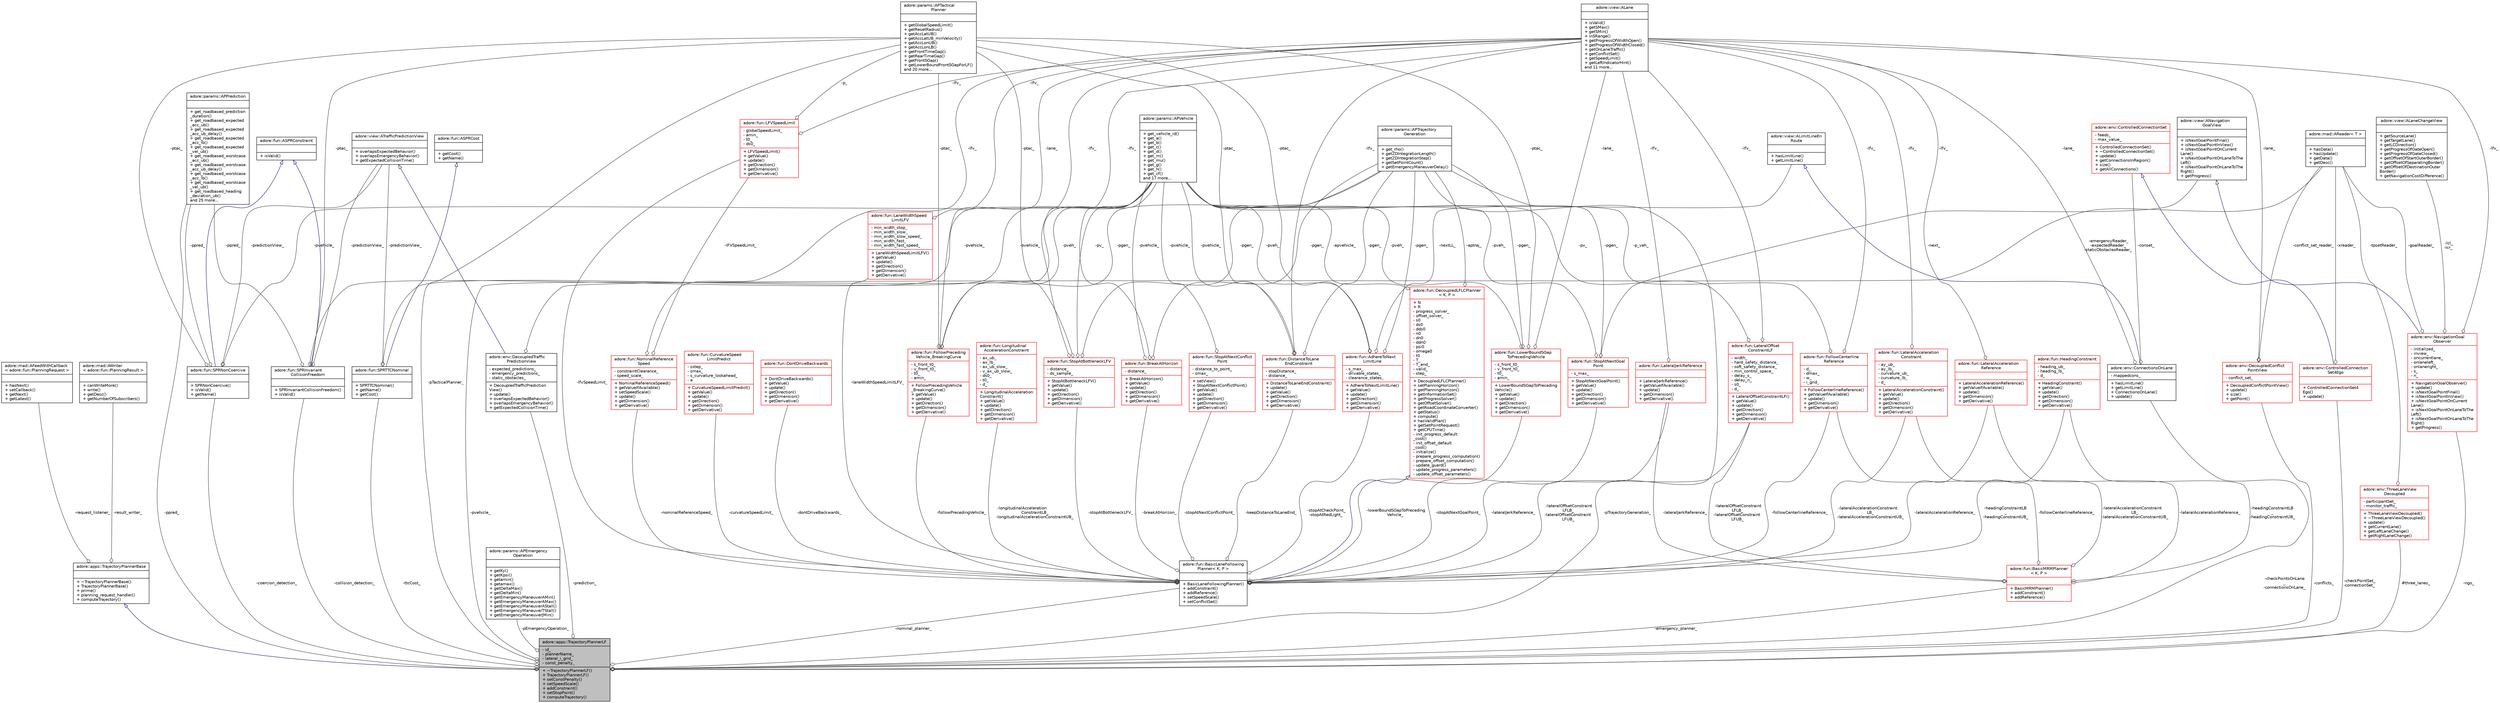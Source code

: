 digraph "adore::apps::TrajectoryPlannerLF"
{
 // LATEX_PDF_SIZE
  edge [fontname="Helvetica",fontsize="10",labelfontname="Helvetica",labelfontsize="10"];
  node [fontname="Helvetica",fontsize="10",shape=record];
  Node1 [label="{adore::apps::TrajectoryPlannerLF\n|- id_\l- plannerName_\l- lateral_i_grid_\l- const_penalty_\l|+ ~TrajectoryPlannerLF()\l+ TrajectoryPlannerLF()\l+ setConstPenalty()\l+ setSpeedScale()\l+ addConstraint()\l+ setStopPoint()\l+ computeTrajectory()\l}",height=0.2,width=0.4,color="black", fillcolor="grey75", style="filled", fontcolor="black",tooltip="Decoupled trajectory planner, which uses TrajectoryPlannerBase to compute and provide a PlanningResul..."];
  Node2 -> Node1 [dir="back",color="midnightblue",fontsize="10",style="solid",arrowtail="onormal",fontname="Helvetica"];
  Node2 [label="{adore::apps::TrajectoryPlannerBase\n||+ ~TrajectoryPlannerBase()\l+ TrajectoryPlannerBase()\l+ prime()\l+ planning_request_handler()\l+ computeTrajectory()\l}",height=0.2,width=0.4,color="black", fillcolor="white", style="filled",URL="$classadore_1_1apps_1_1TrajectoryPlannerBase.html",tooltip="Base class for different trajectory planners: Handles communication w/ decision making module...."];
  Node3 -> Node2 [color="grey25",fontsize="10",style="solid",label=" -request_listener_" ,arrowhead="odiamond",fontname="Helvetica"];
  Node3 [label="{adore::mad::AFeedWithCallback\l\< adore::fun::PlanningRequest \>\n||+ hasNext()\l+ setCallback()\l+ getNext()\l+ getLatest()\l}",height=0.2,width=0.4,color="black", fillcolor="white", style="filled",URL="$classadore_1_1mad_1_1AFeedWithCallback.html",tooltip=" "];
  Node4 -> Node2 [color="grey25",fontsize="10",style="solid",label=" -result_writer_" ,arrowhead="odiamond",fontname="Helvetica"];
  Node4 [label="{adore::mad::AWriter\l\< adore::fun::PlanningResult \>\n||+ canWriteMore()\l+ write()\l+ getDesc()\l+ getNumberOfSubscribers()\l}",height=0.2,width=0.4,color="black", fillcolor="white", style="filled",URL="$classadore_1_1mad_1_1AWriter.html",tooltip=" "];
  Node5 -> Node1 [color="grey25",fontsize="10",style="solid",label=" -ttcCost_" ,arrowhead="odiamond",fontname="Helvetica"];
  Node5 [label="{adore::fun::SPRTTCNominal\n||+ SPRTTCNominal()\l+ getName()\l+ getCost()\l}",height=0.2,width=0.4,color="black", fillcolor="white", style="filled",URL="$classadore_1_1fun_1_1SPRTTCNominal.html",tooltip=" "];
  Node6 -> Node5 [dir="back",color="midnightblue",fontsize="10",style="solid",arrowtail="onormal",fontname="Helvetica"];
  Node6 [label="{adore::fun::ASPRCost\n||+ getCost()\l+ getName()\l}",height=0.2,width=0.4,color="black", fillcolor="white", style="filled",URL="$classadore_1_1fun_1_1ASPRCost.html",tooltip=" "];
  Node7 -> Node5 [color="grey25",fontsize="10",style="solid",label=" -pvehicle_" ,arrowhead="odiamond",fontname="Helvetica"];
  Node7 [label="{adore::params::APVehicle\n||+ get_vehicle_id()\l+ get_a()\l+ get_b()\l+ get_c()\l+ get_d()\l+ get_m()\l+ get_mu()\l+ get_g()\l+ get_h()\l+ get_cf()\land 17 more...\l}",height=0.2,width=0.4,color="black", fillcolor="white", style="filled",URL="$classadore_1_1params_1_1APVehicle.html",tooltip="abstract class for vehicle configuration related paremeters"];
  Node8 -> Node5 [color="grey25",fontsize="10",style="solid",label=" -predictionView_" ,arrowhead="odiamond",fontname="Helvetica"];
  Node8 [label="{adore::view::ATrafficPredictionView\n||+ overlapsExpectedBehavior()\l+ overlapsEmergencyBehavior()\l+ getExpectedCollisionTime()\l}",height=0.2,width=0.4,color="black", fillcolor="white", style="filled",URL="$classadore_1_1view_1_1ATrafficPredictionView.html",tooltip=" "];
  Node9 -> Node1 [color="grey25",fontsize="10",style="solid",label=" -pTrajectoryGeneration_" ,arrowhead="odiamond",fontname="Helvetica"];
  Node9 [label="{adore::params::APTrajectory\lGeneration\n||+ get_rho()\l+ getZDIntegrationLength()\l+ getZDIntegrationStep()\l+ getSetPointCount()\l+ getEmergencyManeuverDelay()\l}",height=0.2,width=0.4,color="black", fillcolor="white", style="filled",URL="$classadore_1_1params_1_1APTrajectoryGeneration.html",tooltip="abstract class containing parameters to configure the behaviour of trajectory generation"];
  Node10 -> Node1 [color="grey25",fontsize="10",style="solid",label=" -ppred_" ,arrowhead="odiamond",fontname="Helvetica"];
  Node10 [label="{adore::params::APPrediction\n||+ get_roadbased_prediction\l_duration()\l+ get_roadbased_expected\l_acc_ub()\l+ get_roadbased_expected\l_acc_ub_delay()\l+ get_roadbased_expected\l_acc_lb()\l+ get_roadbased_expected\l_vel_ub()\l+ get_roadbased_worstcase\l_acc_ub()\l+ get_roadbased_worstcase\l_acc_ub_delay()\l+ get_roadbased_worstcase\l_acc_lb()\l+ get_roadbased_worstcase\l_vel_ub()\l+ get_roadbased_heading\l_deviation_ub()\land 25 more...\l}",height=0.2,width=0.4,color="black", fillcolor="white", style="filled",URL="$classadore_1_1params_1_1APPrediction.html",tooltip="parameter interface for parameters related to prediction"];
  Node11 -> Node1 [color="grey25",fontsize="10",style="solid",label=" -collision_detection_" ,arrowhead="odiamond",fontname="Helvetica"];
  Node11 [label="{adore::fun::SPRInvariant\lCollisionFreedom\n||+ SPRInvariantCollisionFreedom()\l+ isValid()\l}",height=0.2,width=0.4,color="black", fillcolor="white", style="filled",URL="$classadore_1_1fun_1_1SPRInvariantCollisionFreedom.html",tooltip=" "];
  Node12 -> Node11 [dir="back",color="midnightblue",fontsize="10",style="solid",arrowtail="onormal",fontname="Helvetica"];
  Node12 [label="{adore::fun::ASPRConstraint\n||+ isValid()\l}",height=0.2,width=0.4,color="black", fillcolor="white", style="filled",URL="$classadore_1_1fun_1_1ASPRConstraint.html",tooltip=" "];
  Node10 -> Node11 [color="grey25",fontsize="10",style="solid",label=" -ppred_" ,arrowhead="odiamond",fontname="Helvetica"];
  Node7 -> Node11 [color="grey25",fontsize="10",style="solid",label=" -pvehicle_" ,arrowhead="odiamond",fontname="Helvetica"];
  Node13 -> Node11 [color="grey25",fontsize="10",style="solid",label=" -ptac_" ,arrowhead="odiamond",fontname="Helvetica"];
  Node13 [label="{adore::params::APTactical\lPlanner\n||+ getGlobalSpeedLimit()\l+ getResetRadius()\l+ getAccLatUB()\l+ getAccLatUB_minVelocity()\l+ getAccLonUB()\l+ getAccLonLB()\l+ getFrontTimeGap()\l+ getRearTimeGap()\l+ getFrontSGap()\l+ getLowerBoundFrontSGapForLF()\land 20 more...\l}",height=0.2,width=0.4,color="black", fillcolor="white", style="filled",URL="$classadore_1_1params_1_1APTacticalPlanner.html",tooltip="abstract classs containing parameters to configure aspects and constraints of the tactical planner"];
  Node8 -> Node11 [color="grey25",fontsize="10",style="solid",label=" -predictionView_" ,arrowhead="odiamond",fontname="Helvetica"];
  Node14 -> Node1 [color="grey25",fontsize="10",style="solid",label=" -pEmergencyOperation_" ,arrowhead="odiamond",fontname="Helvetica"];
  Node14 [label="{adore::params::APEmergency\lOperation\n||+ getKy()\l+ getKpsi()\l+ getamin()\l+ getamax()\l+ getDeltaMax()\l+ getDeltaMin()\l+ getEmergencyManeuverAMin()\l+ getEmergencyManeuverAMax()\l+ getEmergencyManeuverAStall()\l+ getEmergencyManeuverTStall()\l+ getEmergencyManeuverJMin()\l}",height=0.2,width=0.4,color="black", fillcolor="white", style="filled",URL="$classadore_1_1params_1_1APEmergencyOperation.html",tooltip="abstract class containing parameters concerning emergency operation behaviour"];
  Node7 -> Node1 [color="grey25",fontsize="10",style="solid",label=" -pvehicle_" ,arrowhead="odiamond",fontname="Helvetica"];
  Node15 -> Node1 [color="grey25",fontsize="10",style="solid",label=" -checkPointsOnLane\l_\n-connectionsOnLane_" ,arrowhead="odiamond",fontname="Helvetica"];
  Node15 [label="{adore::env::ConnectionsOnLane\n|- mappedcons_\l|+ hasLimitLine()\l+ getLimitLine()\l+ ConnectionsOnLane()\l+ update()\l}",height=0.2,width=0.4,color="black", fillcolor="white", style="filled",URL="$classadore_1_1env_1_1ConnectionsOnLane.html",tooltip=" "];
  Node16 -> Node15 [dir="back",color="midnightblue",fontsize="10",style="solid",arrowtail="onormal",fontname="Helvetica"];
  Node16 [label="{adore::view::ALimitLineEn\lRoute\n||+ hasLimitLine()\l+ getLimitLine()\l}",height=0.2,width=0.4,color="black", fillcolor="white", style="filled",URL="$classadore_1_1view_1_1ALimitLineEnRoute.html",tooltip=" "];
  Node17 -> Node15 [color="grey25",fontsize="10",style="solid",label=" -lane_" ,arrowhead="odiamond",fontname="Helvetica"];
  Node17 [label="{adore::view::ALane\n||+ isValid()\l+ getSMax()\l+ getSMin()\l+ inSRange()\l+ getProgressOfWidthOpen()\l+ getProgressOfWidthClosed()\l+ getOnLaneTraffic()\l+ getConflictSet()\l+ getSpeedLimit()\l+ getLeftIndicatorHint()\land 11 more...\l}",height=0.2,width=0.4,color="black", fillcolor="white", style="filled",URL="$classadore_1_1view_1_1ALane.html",tooltip=" "];
  Node18 -> Node15 [color="grey25",fontsize="10",style="solid",label=" -conset_" ,arrowhead="odiamond",fontname="Helvetica"];
  Node18 [label="{adore::env::ControlledConnectionSet\n|- feeds_\l- max_value_\l|+ ControlledConnectionSet()\l+ ~ControlledConnectionSet()\l+ update()\l+ getConnectionsInRegion()\l+ size()\l+ getAllConnections()\l}",height=0.2,width=0.4,color="red", fillcolor="white", style="filled",URL="$classadore_1_1env_1_1ControlledConnectionSet.html",tooltip=" "];
  Node13 -> Node1 [color="grey25",fontsize="10",style="solid",label=" -pTacticalPlanner_" ,arrowhead="odiamond",fontname="Helvetica"];
  Node22 -> Node1 [color="grey25",fontsize="10",style="solid",label=" -nominal_planner_" ,arrowhead="odiamond",fontname="Helvetica"];
  Node22 [label="{adore::fun::BasicLaneFollowing\lPlanner\< K, P \>\n||+ BasicLaneFollowingPlanner()\l+ addConstraint()\l+ addReference()\l+ setSpeedScale()\l+ setConflictSet()\l}",height=0.2,width=0.4,color="black", fillcolor="white", style="filled",URL="$classadore_1_1fun_1_1BasicLaneFollowingPlanner.html",tooltip=" "];
  Node23 -> Node22 [dir="back",color="midnightblue",fontsize="10",style="solid",arrowtail="onormal",fontname="Helvetica"];
  Node23 [label="{adore::fun::DecoupledLFLCPlanner\l\< K, P \>\n|+ N\l+ R\l- progress_solver_\l- offset_solver_\l- s0\l- ds0\l- dds0\l- n0\l- dn0\l- ddn0\l- psi0\l- omega0\l- t0\l- T_\l- T_end_\l- valid_\l- step_\l|+ DecoupledLFLCPlanner()\l+ setPlanningHorizon()\l+ getPlanningHorizon()\l+ getInformationSet()\l+ getProgressSolver()\l+ getOffsetSolver()\l+ getRoadCoordinateConverter()\l+ getStatus()\l+ compute()\l+ hasValidPlan()\l+ getSetPointRequest()\l+ getCPUTime()\l- init_progress_default\l_cost()\l- init_offset_default\l_cost()\l- initialize()\l- prepare_progress_computation()\l- prepare_offset_computation()\l- update_guard()\l- update_progress_parameters()\l- update_offset_parameters()\l}",height=0.2,width=0.4,color="red", fillcolor="white", style="filled",URL="$classadore_1_1fun_1_1DecoupledLFLCPlanner.html",tooltip=" "];
  Node9 -> Node23 [color="grey25",fontsize="10",style="solid",label=" -aptraj_" ,arrowhead="odiamond",fontname="Helvetica"];
  Node7 -> Node23 [color="grey25",fontsize="10",style="solid",label=" -apvehicle_" ,arrowhead="odiamond",fontname="Helvetica"];
  Node33 -> Node22 [color="grey25",fontsize="10",style="solid",label=" -headingConstraintLB\l_\n-headingConstraintUB_" ,arrowhead="odiamond",fontname="Helvetica"];
  Node33 [label="{adore::fun::HeadingConstraint\n|- heading_ub_\l- heading_lb_\l- d_\l|+ HeadingConstraint()\l+ getValue()\l+ update()\l+ getDirection()\l+ getDimension()\l+ getDerivative()\l}",height=0.2,width=0.4,color="red", fillcolor="white", style="filled",URL="$classadore_1_1fun_1_1HeadingConstraint.html",tooltip=" "];
  Node35 -> Node22 [color="grey25",fontsize="10",style="solid",label=" -followCenterlineReference_" ,arrowhead="odiamond",fontname="Helvetica"];
  Node35 [label="{adore::fun::FollowCenterline\lReference\n|- d_\l- dmax_\l- w_\l- i_grid_\l|+ FollowCenterlineReference()\l+ getValueIfAvailable()\l+ update()\l+ getDimension()\l+ getDerivative()\l}",height=0.2,width=0.4,color="red", fillcolor="white", style="filled",URL="$classadore_1_1fun_1_1FollowCenterlineReference.html",tooltip=" "];
  Node7 -> Node35 [color="grey25",fontsize="10",style="solid",label=" -p_veh_" ,arrowhead="odiamond",fontname="Helvetica"];
  Node17 -> Node35 [color="grey25",fontsize="10",style="solid",label=" -lfv_" ,arrowhead="odiamond",fontname="Helvetica"];
  Node37 -> Node22 [color="grey25",fontsize="10",style="solid",label=" -curvatureSpeedLimit_" ,arrowhead="odiamond",fontname="Helvetica"];
  Node37 [label="{adore::fun::CurvatureSpeed\lLimitPredict\n|- sstep_\l- smax_\l- s_curvature_lookahead_\l- a\l|+ CurvatureSpeedLimitPredict()\l+ getValue()\l+ update()\l+ getDirection()\l+ getDimension()\l+ getDerivative()\l}",height=0.2,width=0.4,color="red", fillcolor="white", style="filled",URL="$classadore_1_1fun_1_1CurvatureSpeedLimitPredict.html",tooltip=" "];
  Node39 -> Node22 [color="grey25",fontsize="10",style="solid",label=" -lowerBoundSGapToPreceding\lVehicle_" ,arrowhead="odiamond",fontname="Helvetica"];
  Node39 [label="{adore::fun::LowerBoundSGap\lToPrecedingVehicle\n|- s_front_t0_\l- v_front_t0_\l- t0_\l- amin_\l|+ LowerBoundSGapToPreceding\lVehicle()\l+ getValue()\l+ update()\l+ getDirection()\l+ getDimension()\l+ getDerivative()\l}",height=0.2,width=0.4,color="red", fillcolor="white", style="filled",URL="$classadore_1_1fun_1_1LowerBoundSGapToPrecedingVehicle.html",tooltip=" "];
  Node9 -> Node39 [color="grey25",fontsize="10",style="solid",label=" -pgen_" ,arrowhead="odiamond",fontname="Helvetica"];
  Node7 -> Node39 [color="grey25",fontsize="10",style="solid",label=" -pveh_" ,arrowhead="odiamond",fontname="Helvetica"];
  Node17 -> Node39 [color="grey25",fontsize="10",style="solid",label=" -lane_" ,arrowhead="odiamond",fontname="Helvetica"];
  Node13 -> Node39 [color="grey25",fontsize="10",style="solid",label=" -ptac_" ,arrowhead="odiamond",fontname="Helvetica"];
  Node40 -> Node22 [color="grey25",fontsize="10",style="solid",label=" -dontDriveBackwards_" ,arrowhead="odiamond",fontname="Helvetica"];
  Node40 [label="{adore::fun::DontDriveBackwards\n||+ DontDriveBackwards()\l+ getValue()\l+ update()\l+ getDirection()\l+ getDimension()\l+ getDerivative()\l}",height=0.2,width=0.4,color="red", fillcolor="white", style="filled",URL="$classadore_1_1fun_1_1DontDriveBackwards.html",tooltip=" "];
  Node41 -> Node22 [color="grey25",fontsize="10",style="solid",label=" -lateralOffsetConstraint\lLFLB_\n-lateralOffsetConstraint\lLFUB_" ,arrowhead="odiamond",fontname="Helvetica"];
  Node41 [label="{adore::fun::LateralOffset\lConstraintLF\n|- width_\l- hard_safety_distance_\l- soft_safety_distance_\l- min_control_space_\l- delay_s_\l- delay_n_\l- s0_\l- d_\l|+ LateralOffsetConstraintLF()\l+ getValue()\l+ update()\l+ getDirection()\l+ getDimension()\l+ getDerivative()\l}",height=0.2,width=0.4,color="red", fillcolor="white", style="filled",URL="$classadore_1_1fun_1_1LateralOffsetConstraintLF.html",tooltip=" "];
  Node7 -> Node41 [color="grey25",fontsize="10",style="solid",label=" -pv_" ,arrowhead="odiamond",fontname="Helvetica"];
  Node17 -> Node41 [color="grey25",fontsize="10",style="solid",label=" -lfv_" ,arrowhead="odiamond",fontname="Helvetica"];
  Node42 -> Node22 [color="grey25",fontsize="10",style="solid",label=" -lateralJerkReference_" ,arrowhead="odiamond",fontname="Helvetica"];
  Node42 [label="{adore::fun::LateralJerkReference\n||+ LateralJerkReference()\l+ getValueIfAvailable()\l+ update()\l+ getDimension()\l+ getDerivative()\l}",height=0.2,width=0.4,color="red", fillcolor="white", style="filled",URL="$classadore_1_1fun_1_1LateralJerkReference.html",tooltip=" "];
  Node17 -> Node42 [color="grey25",fontsize="10",style="solid",label=" -lfv_" ,arrowhead="odiamond",fontname="Helvetica"];
  Node43 -> Node22 [color="grey25",fontsize="10",style="solid",label=" -stopAtNextGoalPoint_" ,arrowhead="odiamond",fontname="Helvetica"];
  Node43 [label="{adore::fun::StopAtNextGoal\lPoint\n|- s_max_\l|+ StopAtNextGoalPoint()\l+ getValue()\l+ update()\l+ getDirection()\l+ getDimension()\l+ getDerivative()\l}",height=0.2,width=0.4,color="red", fillcolor="white", style="filled",URL="$classadore_1_1fun_1_1StopAtNextGoalPoint.html",tooltip=" "];
  Node9 -> Node43 [color="grey25",fontsize="10",style="solid",label=" -pgen_" ,arrowhead="odiamond",fontname="Helvetica"];
  Node7 -> Node43 [color="grey25",fontsize="10",style="solid",label=" -pveh_" ,arrowhead="odiamond",fontname="Helvetica"];
  Node44 -> Node43 [color="grey25",fontsize="10",style="solid",label=" -next_" ,arrowhead="odiamond",fontname="Helvetica"];
  Node44 [label="{adore::view::ANavigation\lGoalView\n||+ isNextGoalPointFinal()\l+ isNextGoalPointInView()\l+ isNextGoalPointOnCurrent\lLane()\l+ isNextGoalPointOnLaneToThe\lLeft()\l+ isNextGoalPointOnLaneToThe\lRight()\l+ getProgress()\l}",height=0.2,width=0.4,color="black", fillcolor="white", style="filled",URL="$classadore_1_1view_1_1ANavigationGoalView.html",tooltip=" "];
  Node45 -> Node22 [color="grey25",fontsize="10",style="solid",label=" -lateralAccelerationReference_" ,arrowhead="odiamond",fontname="Helvetica"];
  Node45 [label="{adore::fun::LateralAcceleration\lReference\n||+ LateralAccelerationReference()\l+ getValueIfAvailable()\l+ update()\l+ getDimension()\l+ getDerivative()\l}",height=0.2,width=0.4,color="red", fillcolor="white", style="filled",URL="$classadore_1_1fun_1_1LateralAccelerationReference.html",tooltip=" "];
  Node17 -> Node45 [color="grey25",fontsize="10",style="solid",label=" -lfv_" ,arrowhead="odiamond",fontname="Helvetica"];
  Node46 -> Node22 [color="grey25",fontsize="10",style="solid",label=" -longitudinalAcceleration\lConstraintLB_\n-longitudinalAccelerationConstraintUB_" ,arrowhead="odiamond",fontname="Helvetica"];
  Node46 [label="{adore::fun::Longitudinal\lAccelerationConstraint\n|- ax_ub_\l- ax_lb_\l- ax_ub_slow_\l- v_ax_ub_slow_\l- ds0_\l- t0_\l- d_\l|+ LongitudinalAcceleration\lConstraint()\l+ getValue()\l+ update()\l+ getDirection()\l+ getDimension()\l+ getDerivative()\l}",height=0.2,width=0.4,color="red", fillcolor="white", style="filled",URL="$classadore_1_1fun_1_1LongitudinalAccelerationConstraint.html",tooltip=" "];
  Node47 -> Node22 [color="grey25",fontsize="10",style="solid",label=" -stopAtCheckPoint_\n-stopAtRedLight_" ,arrowhead="odiamond",fontname="Helvetica"];
  Node47 [label="{adore::fun::AdhereToNext\lLimitLine\n|- s_max_\l- drivable_states_\l- clearance_states_\l|+ AdhereToNextLimitLine()\l+ getValue()\l+ update()\l+ getDirection()\l+ getDimension()\l+ getDerivative()\l}",height=0.2,width=0.4,color="red", fillcolor="white", style="filled",URL="$classadore_1_1fun_1_1AdhereToNextLimitLine.html",tooltip=" "];
  Node9 -> Node47 [color="grey25",fontsize="10",style="solid",label=" -pgen_" ,arrowhead="odiamond",fontname="Helvetica"];
  Node7 -> Node47 [color="grey25",fontsize="10",style="solid",label=" -pveh_" ,arrowhead="odiamond",fontname="Helvetica"];
  Node13 -> Node47 [color="grey25",fontsize="10",style="solid",label=" -ptac_" ,arrowhead="odiamond",fontname="Helvetica"];
  Node16 -> Node47 [color="grey25",fontsize="10",style="solid",label=" -nextLL_" ,arrowhead="odiamond",fontname="Helvetica"];
  Node48 -> Node22 [color="grey25",fontsize="10",style="solid",label=" -followPrecedingVehicle_" ,arrowhead="odiamond",fontname="Helvetica"];
  Node48 [label="{adore::fun::FollowPreceding\lVehicle_BreakingCurve\n|- s_front_t0_\l- v_front_t0_\l- t0_\l- amin_\l|+ FollowPrecedingVehicle\l_BreakingCurve()\l+ getValue()\l+ update()\l+ getDirection()\l+ getDimension()\l+ getDerivative()\l}",height=0.2,width=0.4,color="red", fillcolor="white", style="filled",URL="$classadore_1_1fun_1_1FollowPrecedingVehicle__BreakingCurve.html",tooltip=" "];
  Node9 -> Node48 [color="grey25",fontsize="10",style="solid",label=" -pgen_" ,arrowhead="odiamond",fontname="Helvetica"];
  Node7 -> Node48 [color="grey25",fontsize="10",style="solid",label=" -pveh_" ,arrowhead="odiamond",fontname="Helvetica"];
  Node17 -> Node48 [color="grey25",fontsize="10",style="solid",label=" -lane_" ,arrowhead="odiamond",fontname="Helvetica"];
  Node13 -> Node48 [color="grey25",fontsize="10",style="solid",label=" -ptac_" ,arrowhead="odiamond",fontname="Helvetica"];
  Node49 -> Node22 [color="grey25",fontsize="10",style="solid",label=" -stopAtNextConflictPoint_" ,arrowhead="odiamond",fontname="Helvetica"];
  Node49 [label="{adore::fun::StopAtNextConflict\lPoint\n|- distance_to_point_\l- smax_\l|+ setView()\l+ StopAtNextConflictPoint()\l+ getValue()\l+ update()\l+ getDirection()\l+ getDimension()\l+ getDerivative()\l}",height=0.2,width=0.4,color="red", fillcolor="white", style="filled",URL="$classadore_1_1fun_1_1StopAtNextConflictPoint.html",tooltip=" "];
  Node7 -> Node49 [color="grey25",fontsize="10",style="solid",label=" -pvehicle_" ,arrowhead="odiamond",fontname="Helvetica"];
  Node51 -> Node22 [color="grey25",fontsize="10",style="solid",label=" -laneWidthSpeedLimitLFV_" ,arrowhead="odiamond",fontname="Helvetica"];
  Node51 [label="{adore::fun::LaneWidthSpeed\lLimitLFV\n|- min_width_stop_\l- min_width_slow_\l- min_width_slow_speed_\l- min_width_fast_\l- min_width_fast_speed_\l|+ LaneWidthSpeedLimitLFV()\l+ getValue()\l+ update()\l+ getDirection()\l+ getDimension()\l+ getDerivative()\l}",height=0.2,width=0.4,color="red", fillcolor="white", style="filled",URL="$classadore_1_1fun_1_1LaneWidthSpeedLimitLFV.html",tooltip=" "];
  Node17 -> Node51 [color="grey25",fontsize="10",style="solid",label=" -lfv_" ,arrowhead="odiamond",fontname="Helvetica"];
  Node52 -> Node22 [color="grey25",fontsize="10",style="solid",label=" -lateralAccelerationConstraint\lLB_\n-lateralAccelerationConstraintUB_" ,arrowhead="odiamond",fontname="Helvetica"];
  Node52 [label="{adore::fun::LateralAcceleration\lConstraint\n|- ay_ub_\l- ay_lb_\l- curvature_ub_\l- curvature_lb_\l- d_\l|+ LateralAccelerationConstraint()\l+ getValue()\l+ update()\l+ getDirection()\l+ getDimension()\l+ getDerivative()\l}",height=0.2,width=0.4,color="red", fillcolor="white", style="filled",URL="$classadore_1_1fun_1_1LateralAccelerationConstraint.html",tooltip=" "];
  Node17 -> Node52 [color="grey25",fontsize="10",style="solid",label=" -lfv_" ,arrowhead="odiamond",fontname="Helvetica"];
  Node53 -> Node22 [color="grey25",fontsize="10",style="solid",label=" -lfvSpeedLimit_" ,arrowhead="odiamond",fontname="Helvetica"];
  Node53 [label="{adore::fun::LFVSpeedLimit\n|- globalSpeedLimit_\l- amin_\l- t0_\l- ds0_\l|+ LFVSpeedLimit()\l+ getValue()\l+ update()\l+ getDirection()\l+ getDimension()\l+ getDerivative()\l}",height=0.2,width=0.4,color="red", fillcolor="white", style="filled",URL="$classadore_1_1fun_1_1LFVSpeedLimit.html",tooltip=" "];
  Node17 -> Node53 [color="grey25",fontsize="10",style="solid",label=" -lfv_" ,arrowhead="odiamond",fontname="Helvetica"];
  Node13 -> Node53 [color="grey25",fontsize="10",style="solid",label=" -p_" ,arrowhead="odiamond",fontname="Helvetica"];
  Node54 -> Node22 [color="grey25",fontsize="10",style="solid",label=" -stopAtBottleneckLFV_" ,arrowhead="odiamond",fontname="Helvetica"];
  Node54 [label="{adore::fun::StopAtBottleneckLFV\n|- distance_\l- ds_sample_\l|+ StopAtBottleneckLFV()\l+ getValue()\l+ update()\l+ getDirection()\l+ getDimension()\l+ getDerivative()\l}",height=0.2,width=0.4,color="red", fillcolor="white", style="filled",URL="$classadore_1_1fun_1_1StopAtBottleneckLFV.html",tooltip=" "];
  Node9 -> Node54 [color="grey25",fontsize="10",style="solid",label=" -pgen_" ,arrowhead="odiamond",fontname="Helvetica"];
  Node7 -> Node54 [color="grey25",fontsize="10",style="solid",label=" -pv_" ,arrowhead="odiamond",fontname="Helvetica"];
  Node17 -> Node54 [color="grey25",fontsize="10",style="solid",label=" -lfv_" ,arrowhead="odiamond",fontname="Helvetica"];
  Node13 -> Node54 [color="grey25",fontsize="10",style="solid",label=" -ptac_" ,arrowhead="odiamond",fontname="Helvetica"];
  Node55 -> Node22 [color="grey25",fontsize="10",style="solid",label=" -nominalReferenceSpeed_" ,arrowhead="odiamond",fontname="Helvetica"];
  Node55 [label="{adore::fun::NominalReference\lSpeed\n|- constraintClearance_\l- speed_scale_\l|+ NominalReferenceSpeed()\l+ getValueIfAvailable()\l+ setSpeedScale()\l+ update()\l+ getDimension()\l+ getDerivative()\l}",height=0.2,width=0.4,color="red", fillcolor="white", style="filled",URL="$classadore_1_1fun_1_1NominalReferenceSpeed.html",tooltip=" "];
  Node17 -> Node55 [color="grey25",fontsize="10",style="solid",label=" -lfv_" ,arrowhead="odiamond",fontname="Helvetica"];
  Node53 -> Node55 [color="grey25",fontsize="10",style="solid",label=" -lFVSpeedLimit_" ,arrowhead="odiamond",fontname="Helvetica"];
  Node56 -> Node22 [color="grey25",fontsize="10",style="solid",label=" -keepDistanceToLaneEnd_" ,arrowhead="odiamond",fontname="Helvetica"];
  Node56 [label="{adore::fun::DistanceToLane\lEndConstraint\n|- stopDistance_\l- distance_\l|+ DistanceToLaneEndConstraint()\l+ update()\l+ getValue()\l+ getDirection()\l+ getDimension()\l+ getDerivative()\l}",height=0.2,width=0.4,color="red", fillcolor="white", style="filled",URL="$classadore_1_1fun_1_1DistanceToLaneEndConstraint.html",tooltip=" "];
  Node9 -> Node56 [color="grey25",fontsize="10",style="solid",label=" -pgen_" ,arrowhead="odiamond",fontname="Helvetica"];
  Node7 -> Node56 [color="grey25",fontsize="10",style="solid",label=" -pvehicle_" ,arrowhead="odiamond",fontname="Helvetica"];
  Node17 -> Node56 [color="grey25",fontsize="10",style="solid",label=" -lfv_" ,arrowhead="odiamond",fontname="Helvetica"];
  Node13 -> Node56 [color="grey25",fontsize="10",style="solid",label=" -ptac_" ,arrowhead="odiamond",fontname="Helvetica"];
  Node57 -> Node22 [color="grey25",fontsize="10",style="solid",label=" -breakAtHorizon_" ,arrowhead="odiamond",fontname="Helvetica"];
  Node57 [label="{adore::fun::BreakAtHorizon\n|- distance_\l|+ BreakAtHorizon()\l+ getValue()\l+ update()\l+ getDirection()\l+ getDimension()\l+ getDerivative()\l}",height=0.2,width=0.4,color="red", fillcolor="white", style="filled",URL="$classadore_1_1fun_1_1BreakAtHorizon.html",tooltip=" "];
  Node9 -> Node57 [color="grey25",fontsize="10",style="solid",label=" -pgen_" ,arrowhead="odiamond",fontname="Helvetica"];
  Node7 -> Node57 [color="grey25",fontsize="10",style="solid",label=" -pvehicle_" ,arrowhead="odiamond",fontname="Helvetica"];
  Node17 -> Node57 [color="grey25",fontsize="10",style="solid",label=" -lfv_" ,arrowhead="odiamond",fontname="Helvetica"];
  Node58 -> Node1 [color="grey25",fontsize="10",style="solid",label=" -prediction_" ,arrowhead="odiamond",fontname="Helvetica"];
  Node58 [label="{adore::env::DecoupledTraffic\lPredictionView\n|- expected_predictions_\l- emergency_predictions_\l- static_obstacles_\l|+ DecoupledTrafficPrediction\lView()\l+ update()\l+ overlapsExpectedBehavior()\l+ overlapsEmergencyBehavior()\l+ getExpectedCollisionTime()\l}",height=0.2,width=0.4,color="black", fillcolor="white", style="filled",URL="$classadore_1_1env_1_1DecoupledTrafficPredictionView.html",tooltip=" "];
  Node8 -> Node58 [dir="back",color="midnightblue",fontsize="10",style="solid",arrowtail="onormal",fontname="Helvetica"];
  Node59 -> Node58 [color="grey25",fontsize="10",style="solid",label=" -emergencyReader_\n-expectedReader_\n-staticObstaclesReader_" ,arrowhead="odiamond",fontname="Helvetica"];
  Node59 [label="{adore::mad::AReader\< T \>\n||+ hasData()\l+ hasUpdate()\l+ getData()\l+ getDesc()\l}",height=0.2,width=0.4,color="black", fillcolor="white", style="filled",URL="$classadore_1_1mad_1_1AReader.html",tooltip=" "];
  Node60 -> Node1 [color="grey25",fontsize="10",style="solid",label=" -ngo_" ,arrowhead="odiamond",fontname="Helvetica"];
  Node60 [label="{adore::env::NavigationGoal\lObserver\n|- initialized_\l- inview_\l- oncurrentlane_\l- onlaneleft_\l- onlaneright_\l- s_\l- n_\l|+ NavigationGoalObserver()\l+ update()\l+ isNextGoalPointFinal()\l+ isNextGoalPointInView()\l+ isNextGoalPointOnCurrent\lLane()\l+ isNextGoalPointOnLaneToThe\lLeft()\l+ isNextGoalPointOnLaneToThe\lRight()\l+ getProgress()\l}",height=0.2,width=0.4,color="red", fillcolor="white", style="filled",URL="$classadore_1_1env_1_1NavigationGoalObserver.html",tooltip=" "];
  Node44 -> Node60 [dir="back",color="midnightblue",fontsize="10",style="solid",arrowtail="onormal",fontname="Helvetica"];
  Node59 -> Node60 [color="grey25",fontsize="10",style="solid",label=" -goalReader_" ,arrowhead="odiamond",fontname="Helvetica"];
  Node61 -> Node60 [color="grey25",fontsize="10",style="solid",label=" -lcl_\n-lcr_" ,arrowhead="odiamond",fontname="Helvetica"];
  Node61 [label="{adore::view::ALaneChangeView\n||+ getSourceLane()\l+ getTargetLane()\l+ getLCDirection()\l+ getProgressOfGateOpen()\l+ getProgressOfGateClosed()\l+ getOffsetOfStartOuterBorder()\l+ getOffsetOfSeparatingBorder()\l+ getOffsetOfDestinationOuter\lBorder()\l+ getNavigationCostDifference()\l}",height=0.2,width=0.4,color="black", fillcolor="white", style="filled",URL="$classadore_1_1view_1_1ALaneChangeView.html",tooltip=" "];
  Node17 -> Node60 [color="grey25",fontsize="10",style="solid",label=" -lfv_" ,arrowhead="odiamond",fontname="Helvetica"];
  Node65 -> Node1 [color="grey25",fontsize="10",style="solid",label=" -conflicts_" ,arrowhead="odiamond",fontname="Helvetica"];
  Node65 [label="{adore::env::DecoupledConflict\lPointView\n|- conflict_set_\l|+ DecoupledConflictPointView()\l+ update()\l+ size()\l+ getPoint()\l}",height=0.2,width=0.4,color="red", fillcolor="white", style="filled",URL="$classadore_1_1env_1_1DecoupledConflictPointView.html",tooltip=" "];
  Node59 -> Node65 [color="grey25",fontsize="10",style="solid",label=" -conflict_set_reader_" ,arrowhead="odiamond",fontname="Helvetica"];
  Node17 -> Node65 [color="grey25",fontsize="10",style="solid",label=" -lane_" ,arrowhead="odiamond",fontname="Helvetica"];
  Node66 -> Node1 [color="grey25",fontsize="10",style="solid",label=" -coercion_detection_" ,arrowhead="odiamond",fontname="Helvetica"];
  Node66 [label="{adore::fun::SPRNonCoercive\n||+ SPRNonCoercive()\l+ isValid()\l+ getName()\l}",height=0.2,width=0.4,color="black", fillcolor="white", style="filled",URL="$classadore_1_1fun_1_1SPRNonCoercive.html",tooltip=" "];
  Node12 -> Node66 [dir="back",color="midnightblue",fontsize="10",style="solid",arrowtail="onormal",fontname="Helvetica"];
  Node10 -> Node66 [color="grey25",fontsize="10",style="solid",label=" -ppred_" ,arrowhead="odiamond",fontname="Helvetica"];
  Node7 -> Node66 [color="grey25",fontsize="10",style="solid",label=" -pvehicle_" ,arrowhead="odiamond",fontname="Helvetica"];
  Node13 -> Node66 [color="grey25",fontsize="10",style="solid",label=" -ptac_" ,arrowhead="odiamond",fontname="Helvetica"];
  Node8 -> Node66 [color="grey25",fontsize="10",style="solid",label=" -predictionView_" ,arrowhead="odiamond",fontname="Helvetica"];
  Node67 -> Node1 [color="grey25",fontsize="10",style="solid",label=" -checkPointSet_\n-connectionSet_" ,arrowhead="odiamond",fontname="Helvetica"];
  Node67 [label="{adore::env::ControlledConnection\lSet4Ego\n||+ ControlledConnectionSet4\lEgo()\l+ update()\l}",height=0.2,width=0.4,color="red", fillcolor="white", style="filled",URL="$classadore_1_1env_1_1ControlledConnectionSet4Ego.html",tooltip="Specialization of ControlledConnectionSet: Filters connections in range of ego."];
  Node18 -> Node67 [dir="back",color="midnightblue",fontsize="10",style="solid",arrowtail="onormal",fontname="Helvetica"];
  Node59 -> Node67 [color="grey25",fontsize="10",style="solid",label=" -xreader_" ,arrowhead="odiamond",fontname="Helvetica"];
  Node69 -> Node1 [color="grey25",fontsize="10",style="solid",label=" #three_lanes_" ,arrowhead="odiamond",fontname="Helvetica"];
  Node69 [label="{adore::env::ThreeLaneView\lDecoupled\n|- participantSet_\l- monitor_traffic_\l|+ ThreeLaneViewDecoupled()\l+ ~ThreeLaneViewDecoupled()\l+ update()\l+ getCurrentLane()\l+ getLeftLaneChange()\l+ getRightLaneChange()\l}",height=0.2,width=0.4,color="red", fillcolor="white", style="filled",URL="$classadore_1_1env_1_1ThreeLaneViewDecoupled.html",tooltip=" "];
  Node59 -> Node69 [color="grey25",fontsize="10",style="solid",label=" -tpsetReader_" ,arrowhead="odiamond",fontname="Helvetica"];
  Node88 -> Node1 [color="grey25",fontsize="10",style="solid",label=" -emergency_planner_" ,arrowhead="odiamond",fontname="Helvetica"];
  Node88 [label="{adore::fun::BasicMRMPlanner\l\< K, P \>\n||+ BasicMRMPlanner()\l+ addConstraint()\l+ addReference()\l}",height=0.2,width=0.4,color="red", fillcolor="white", style="filled",URL="$classadore_1_1fun_1_1BasicMRMPlanner.html",tooltip="Plans minimum risk maneuvers on given lane. K number of control points for planning...."];
  Node33 -> Node88 [color="grey25",fontsize="10",style="solid",label=" -headingConstraintLB\l_\n-headingConstraintUB_" ,arrowhead="odiamond",fontname="Helvetica"];
  Node35 -> Node88 [color="grey25",fontsize="10",style="solid",label=" -followCenterlineReference_" ,arrowhead="odiamond",fontname="Helvetica"];
  Node41 -> Node88 [color="grey25",fontsize="10",style="solid",label=" -lateralOffsetConstraint\lLFLB_\n-lateralOffsetConstraint\lLFUB_" ,arrowhead="odiamond",fontname="Helvetica"];
  Node42 -> Node88 [color="grey25",fontsize="10",style="solid",label=" -lateralJerkReference_" ,arrowhead="odiamond",fontname="Helvetica"];
  Node45 -> Node88 [color="grey25",fontsize="10",style="solid",label=" -lateralAccelerationReference_" ,arrowhead="odiamond",fontname="Helvetica"];
  Node52 -> Node88 [color="grey25",fontsize="10",style="solid",label=" -lateralAccelerationConstraint\lLB_\n-lateralAccelerationConstraintUB_" ,arrowhead="odiamond",fontname="Helvetica"];
}
